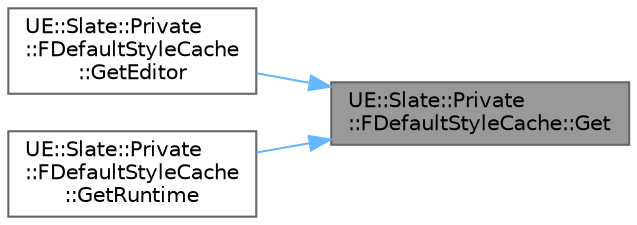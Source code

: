 digraph "UE::Slate::Private::FDefaultStyleCache::Get"
{
 // INTERACTIVE_SVG=YES
 // LATEX_PDF_SIZE
  bgcolor="transparent";
  edge [fontname=Helvetica,fontsize=10,labelfontname=Helvetica,labelfontsize=10];
  node [fontname=Helvetica,fontsize=10,shape=box,height=0.2,width=0.4];
  rankdir="RL";
  Node1 [id="Node000001",label="UE::Slate::Private\l::FDefaultStyleCache::Get",height=0.2,width=0.4,color="gray40", fillcolor="grey60", style="filled", fontcolor="black",tooltip="Singleton getter, however private used since GetRuntime & GetEditor is preferred for styles."];
  Node1 -> Node2 [id="edge1_Node000001_Node000002",dir="back",color="steelblue1",style="solid",tooltip=" "];
  Node2 [id="Node000002",label="UE::Slate::Private\l::FDefaultStyleCache\l::GetEditor",height=0.2,width=0.4,color="grey40", fillcolor="white", style="filled",URL="$de/deb/structUE_1_1Slate_1_1Private_1_1FDefaultStyleCache.html#a3388a4589edbdab881f0e7f8460b2f95",tooltip="Gets singleton and returns editor styles from singleton."];
  Node1 -> Node3 [id="edge2_Node000001_Node000003",dir="back",color="steelblue1",style="solid",tooltip=" "];
  Node3 [id="Node000003",label="UE::Slate::Private\l::FDefaultStyleCache\l::GetRuntime",height=0.2,width=0.4,color="grey40", fillcolor="white", style="filled",URL="$de/deb/structUE_1_1Slate_1_1Private_1_1FDefaultStyleCache.html#a3da5f8d9cb3d298de61f7bdab54e3ca1",tooltip="Gets singleton and returns runtime styles from singleton."];
}
